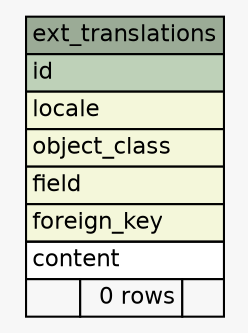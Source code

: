 // dot 2.38.0 on Linux 4.9.0-5-amd64
// SchemaSpy rev 590
digraph "ext_translations" {
  graph [
    rankdir="RL"
    bgcolor="#f7f7f7"
    nodesep="0.18"
    ranksep="0.46"
    fontname="Helvetica"
    fontsize="11"
  ];
  node [
    fontname="Helvetica"
    fontsize="11"
    shape="plaintext"
  ];
  edge [
    arrowsize="0.8"
  ];
  "ext_translations" [
    label=<
    <TABLE BORDER="0" CELLBORDER="1" CELLSPACING="0" BGCOLOR="#ffffff">
      <TR><TD COLSPAN="3" BGCOLOR="#9bab96" ALIGN="CENTER">ext_translations</TD></TR>
      <TR><TD PORT="id" COLSPAN="3" BGCOLOR="#bed1b8" ALIGN="LEFT">id</TD></TR>
      <TR><TD PORT="locale" COLSPAN="3" BGCOLOR="#f4f7da" ALIGN="LEFT">locale</TD></TR>
      <TR><TD PORT="object_class" COLSPAN="3" BGCOLOR="#f4f7da" ALIGN="LEFT">object_class</TD></TR>
      <TR><TD PORT="field" COLSPAN="3" BGCOLOR="#f4f7da" ALIGN="LEFT">field</TD></TR>
      <TR><TD PORT="foreign_key" COLSPAN="3" BGCOLOR="#f4f7da" ALIGN="LEFT">foreign_key</TD></TR>
      <TR><TD PORT="content" COLSPAN="3" ALIGN="LEFT">content</TD></TR>
      <TR><TD ALIGN="LEFT" BGCOLOR="#f7f7f7">  </TD><TD ALIGN="RIGHT" BGCOLOR="#f7f7f7">0 rows</TD><TD ALIGN="RIGHT" BGCOLOR="#f7f7f7">  </TD></TR>
    </TABLE>>
    URL="tables/ext_translations.html"
    tooltip="ext_translations"
  ];
}
